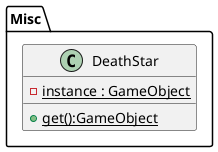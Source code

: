@startuml

package Misc{
    class DeathStar{
        +{static} get():GameObject
        -{static} instance : GameObject
    }
}

@enduml
